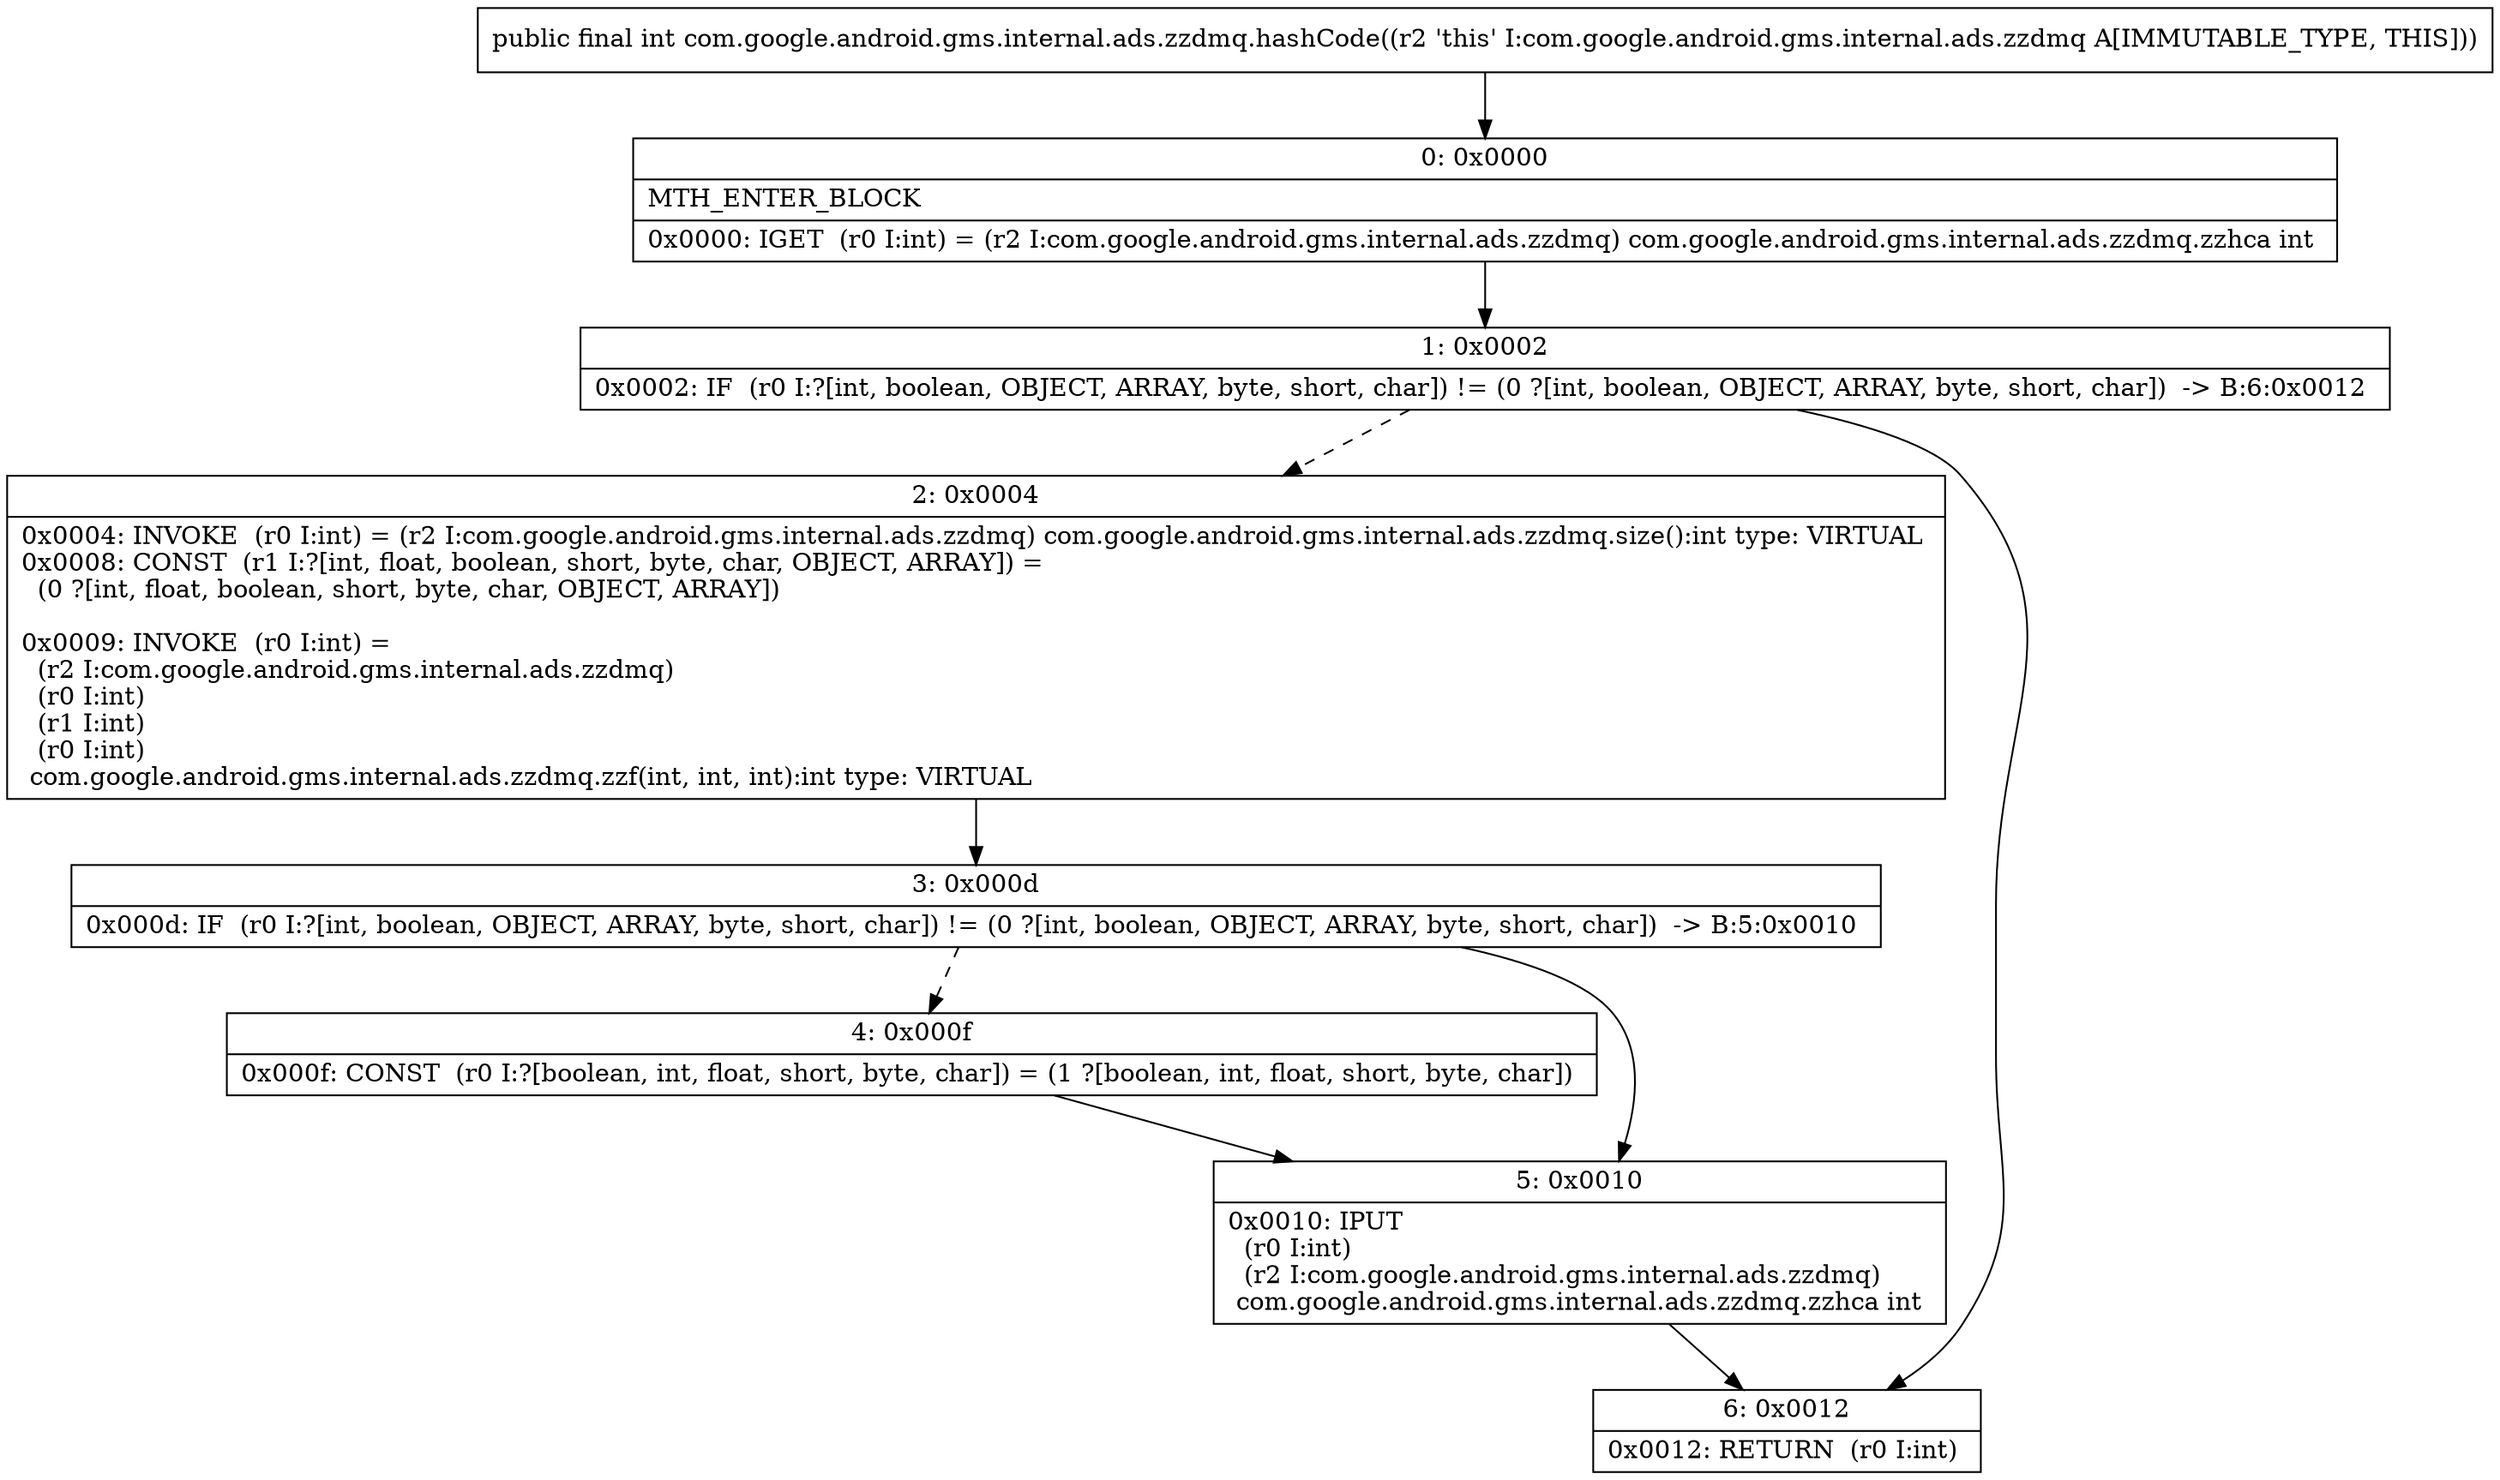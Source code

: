 digraph "CFG forcom.google.android.gms.internal.ads.zzdmq.hashCode()I" {
Node_0 [shape=record,label="{0\:\ 0x0000|MTH_ENTER_BLOCK\l|0x0000: IGET  (r0 I:int) = (r2 I:com.google.android.gms.internal.ads.zzdmq) com.google.android.gms.internal.ads.zzdmq.zzhca int \l}"];
Node_1 [shape=record,label="{1\:\ 0x0002|0x0002: IF  (r0 I:?[int, boolean, OBJECT, ARRAY, byte, short, char]) != (0 ?[int, boolean, OBJECT, ARRAY, byte, short, char])  \-\> B:6:0x0012 \l}"];
Node_2 [shape=record,label="{2\:\ 0x0004|0x0004: INVOKE  (r0 I:int) = (r2 I:com.google.android.gms.internal.ads.zzdmq) com.google.android.gms.internal.ads.zzdmq.size():int type: VIRTUAL \l0x0008: CONST  (r1 I:?[int, float, boolean, short, byte, char, OBJECT, ARRAY]) = \l  (0 ?[int, float, boolean, short, byte, char, OBJECT, ARRAY])\l \l0x0009: INVOKE  (r0 I:int) = \l  (r2 I:com.google.android.gms.internal.ads.zzdmq)\l  (r0 I:int)\l  (r1 I:int)\l  (r0 I:int)\l com.google.android.gms.internal.ads.zzdmq.zzf(int, int, int):int type: VIRTUAL \l}"];
Node_3 [shape=record,label="{3\:\ 0x000d|0x000d: IF  (r0 I:?[int, boolean, OBJECT, ARRAY, byte, short, char]) != (0 ?[int, boolean, OBJECT, ARRAY, byte, short, char])  \-\> B:5:0x0010 \l}"];
Node_4 [shape=record,label="{4\:\ 0x000f|0x000f: CONST  (r0 I:?[boolean, int, float, short, byte, char]) = (1 ?[boolean, int, float, short, byte, char]) \l}"];
Node_5 [shape=record,label="{5\:\ 0x0010|0x0010: IPUT  \l  (r0 I:int)\l  (r2 I:com.google.android.gms.internal.ads.zzdmq)\l com.google.android.gms.internal.ads.zzdmq.zzhca int \l}"];
Node_6 [shape=record,label="{6\:\ 0x0012|0x0012: RETURN  (r0 I:int) \l}"];
MethodNode[shape=record,label="{public final int com.google.android.gms.internal.ads.zzdmq.hashCode((r2 'this' I:com.google.android.gms.internal.ads.zzdmq A[IMMUTABLE_TYPE, THIS])) }"];
MethodNode -> Node_0;
Node_0 -> Node_1;
Node_1 -> Node_2[style=dashed];
Node_1 -> Node_6;
Node_2 -> Node_3;
Node_3 -> Node_4[style=dashed];
Node_3 -> Node_5;
Node_4 -> Node_5;
Node_5 -> Node_6;
}

